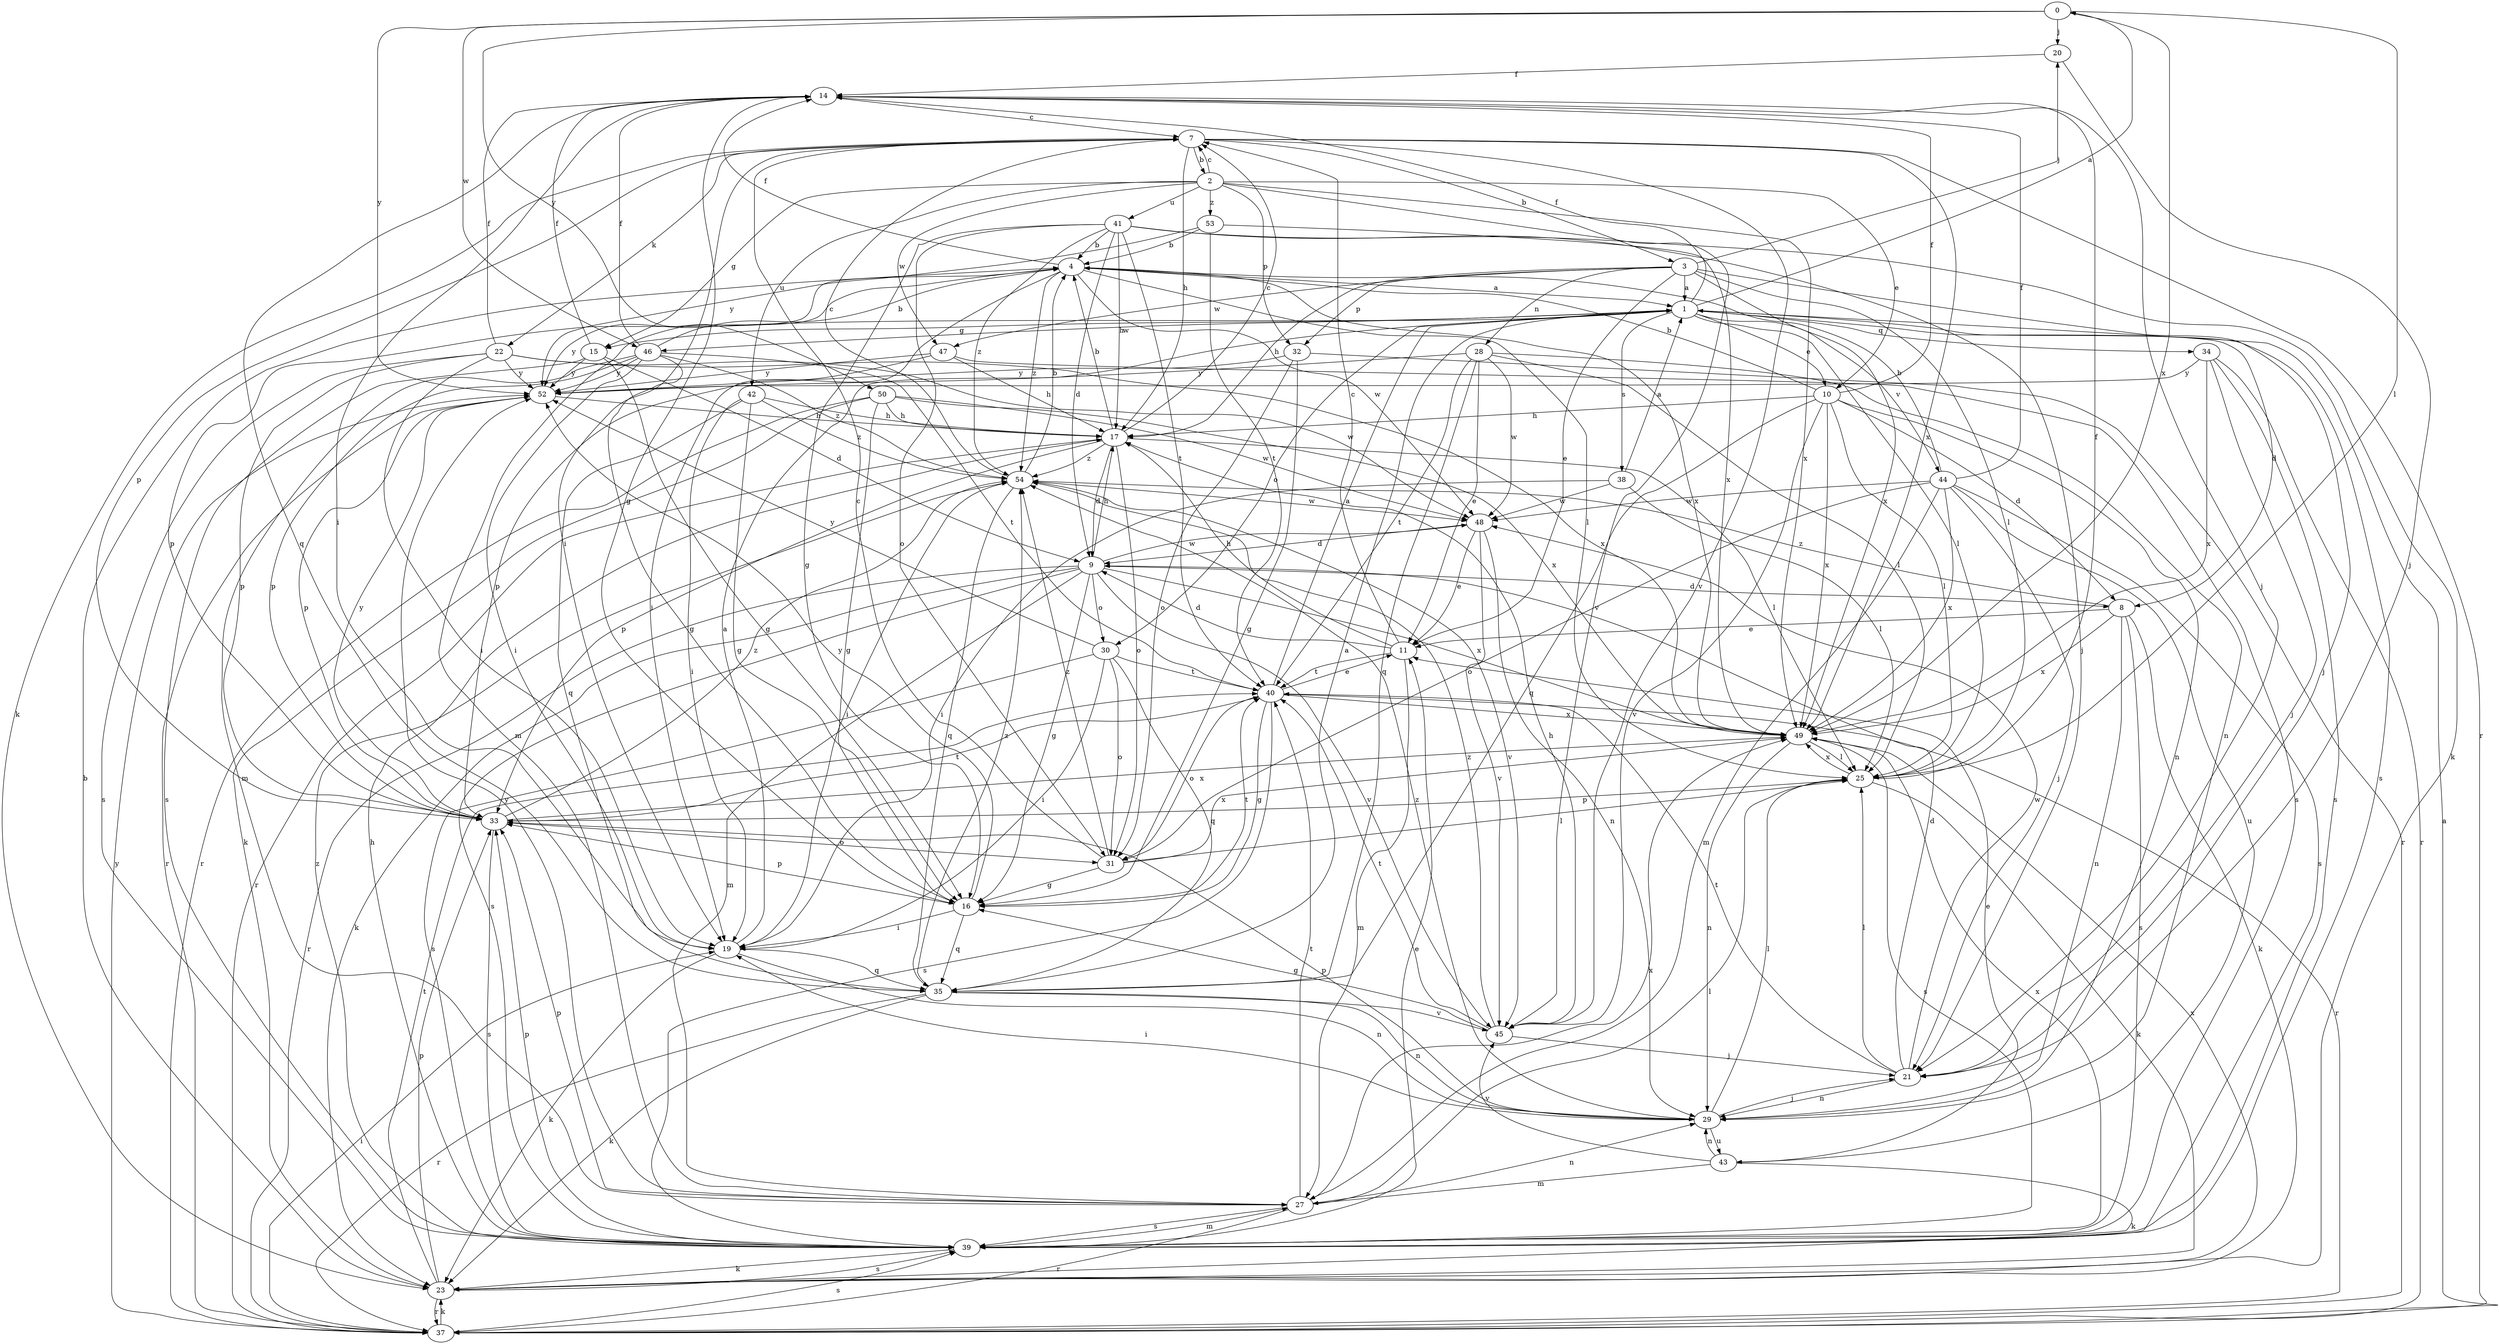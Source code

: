 strict digraph  {
0;
1;
2;
3;
4;
7;
8;
9;
10;
11;
14;
15;
16;
17;
19;
20;
21;
22;
23;
25;
27;
28;
29;
30;
31;
32;
33;
34;
35;
37;
38;
39;
40;
41;
42;
43;
44;
45;
46;
47;
48;
49;
50;
52;
53;
54;
0 -> 20  [label=j];
0 -> 25  [label=l];
0 -> 46  [label=w];
0 -> 49  [label=x];
0 -> 50  [label=y];
0 -> 52  [label=y];
1 -> 0  [label=a];
1 -> 8  [label=d];
1 -> 10  [label=e];
1 -> 14  [label=f];
1 -> 15  [label=g];
1 -> 25  [label=l];
1 -> 30  [label=o];
1 -> 34  [label=q];
1 -> 38  [label=s];
1 -> 39  [label=s];
1 -> 44  [label=v];
1 -> 46  [label=w];
1 -> 52  [label=y];
2 -> 7  [label=c];
2 -> 10  [label=e];
2 -> 15  [label=g];
2 -> 32  [label=p];
2 -> 41  [label=u];
2 -> 42  [label=u];
2 -> 45  [label=v];
2 -> 47  [label=w];
2 -> 49  [label=x];
2 -> 53  [label=z];
3 -> 1  [label=a];
3 -> 11  [label=e];
3 -> 17  [label=h];
3 -> 20  [label=j];
3 -> 21  [label=j];
3 -> 25  [label=l];
3 -> 28  [label=n];
3 -> 32  [label=p];
3 -> 47  [label=w];
3 -> 49  [label=x];
4 -> 1  [label=a];
4 -> 14  [label=f];
4 -> 19  [label=i];
4 -> 25  [label=l];
4 -> 27  [label=m];
4 -> 33  [label=p];
4 -> 48  [label=w];
4 -> 49  [label=x];
4 -> 54  [label=z];
7 -> 2  [label=b];
7 -> 3  [label=b];
7 -> 17  [label=h];
7 -> 19  [label=i];
7 -> 22  [label=k];
7 -> 23  [label=k];
7 -> 33  [label=p];
7 -> 37  [label=r];
7 -> 45  [label=v];
7 -> 49  [label=x];
8 -> 11  [label=e];
8 -> 23  [label=k];
8 -> 29  [label=n];
8 -> 39  [label=s];
8 -> 49  [label=x];
8 -> 54  [label=z];
9 -> 8  [label=d];
9 -> 16  [label=g];
9 -> 17  [label=h];
9 -> 23  [label=k];
9 -> 27  [label=m];
9 -> 30  [label=o];
9 -> 37  [label=r];
9 -> 39  [label=s];
9 -> 45  [label=v];
9 -> 48  [label=w];
9 -> 49  [label=x];
10 -> 4  [label=b];
10 -> 8  [label=d];
10 -> 14  [label=f];
10 -> 17  [label=h];
10 -> 25  [label=l];
10 -> 29  [label=n];
10 -> 35  [label=q];
10 -> 45  [label=v];
10 -> 49  [label=x];
11 -> 7  [label=c];
11 -> 9  [label=d];
11 -> 17  [label=h];
11 -> 27  [label=m];
11 -> 40  [label=t];
14 -> 7  [label=c];
14 -> 16  [label=g];
14 -> 19  [label=i];
14 -> 21  [label=j];
14 -> 35  [label=q];
15 -> 9  [label=d];
15 -> 14  [label=f];
15 -> 16  [label=g];
15 -> 39  [label=s];
15 -> 52  [label=y];
16 -> 19  [label=i];
16 -> 33  [label=p];
16 -> 35  [label=q];
16 -> 40  [label=t];
16 -> 52  [label=y];
17 -> 4  [label=b];
17 -> 7  [label=c];
17 -> 9  [label=d];
17 -> 25  [label=l];
17 -> 31  [label=o];
17 -> 33  [label=p];
17 -> 37  [label=r];
17 -> 54  [label=z];
19 -> 1  [label=a];
19 -> 23  [label=k];
19 -> 29  [label=n];
19 -> 35  [label=q];
20 -> 14  [label=f];
20 -> 21  [label=j];
21 -> 9  [label=d];
21 -> 25  [label=l];
21 -> 29  [label=n];
21 -> 40  [label=t];
21 -> 48  [label=w];
22 -> 14  [label=f];
22 -> 19  [label=i];
22 -> 33  [label=p];
22 -> 39  [label=s];
22 -> 48  [label=w];
22 -> 49  [label=x];
22 -> 52  [label=y];
23 -> 4  [label=b];
23 -> 33  [label=p];
23 -> 37  [label=r];
23 -> 39  [label=s];
23 -> 40  [label=t];
23 -> 49  [label=x];
25 -> 14  [label=f];
25 -> 23  [label=k];
25 -> 33  [label=p];
25 -> 49  [label=x];
27 -> 25  [label=l];
27 -> 29  [label=n];
27 -> 33  [label=p];
27 -> 37  [label=r];
27 -> 39  [label=s];
27 -> 40  [label=t];
27 -> 49  [label=x];
27 -> 52  [label=y];
28 -> 11  [label=e];
28 -> 25  [label=l];
28 -> 29  [label=n];
28 -> 35  [label=q];
28 -> 40  [label=t];
28 -> 48  [label=w];
28 -> 52  [label=y];
29 -> 19  [label=i];
29 -> 21  [label=j];
29 -> 25  [label=l];
29 -> 33  [label=p];
29 -> 43  [label=u];
29 -> 54  [label=z];
30 -> 19  [label=i];
30 -> 31  [label=o];
30 -> 35  [label=q];
30 -> 39  [label=s];
30 -> 40  [label=t];
30 -> 52  [label=y];
31 -> 7  [label=c];
31 -> 16  [label=g];
31 -> 25  [label=l];
31 -> 49  [label=x];
31 -> 54  [label=z];
32 -> 16  [label=g];
32 -> 31  [label=o];
32 -> 37  [label=r];
32 -> 52  [label=y];
33 -> 31  [label=o];
33 -> 39  [label=s];
33 -> 40  [label=t];
33 -> 49  [label=x];
33 -> 52  [label=y];
33 -> 54  [label=z];
34 -> 21  [label=j];
34 -> 37  [label=r];
34 -> 39  [label=s];
34 -> 49  [label=x];
34 -> 52  [label=y];
35 -> 1  [label=a];
35 -> 23  [label=k];
35 -> 29  [label=n];
35 -> 37  [label=r];
35 -> 45  [label=v];
35 -> 54  [label=z];
37 -> 1  [label=a];
37 -> 19  [label=i];
37 -> 23  [label=k];
37 -> 39  [label=s];
37 -> 52  [label=y];
38 -> 1  [label=a];
38 -> 19  [label=i];
38 -> 25  [label=l];
38 -> 48  [label=w];
39 -> 11  [label=e];
39 -> 17  [label=h];
39 -> 23  [label=k];
39 -> 27  [label=m];
39 -> 33  [label=p];
39 -> 49  [label=x];
39 -> 54  [label=z];
40 -> 1  [label=a];
40 -> 11  [label=e];
40 -> 16  [label=g];
40 -> 31  [label=o];
40 -> 37  [label=r];
40 -> 39  [label=s];
40 -> 49  [label=x];
41 -> 4  [label=b];
41 -> 9  [label=d];
41 -> 16  [label=g];
41 -> 17  [label=h];
41 -> 21  [label=j];
41 -> 23  [label=k];
41 -> 31  [label=o];
41 -> 40  [label=t];
41 -> 54  [label=z];
42 -> 16  [label=g];
42 -> 17  [label=h];
42 -> 19  [label=i];
42 -> 35  [label=q];
42 -> 54  [label=z];
43 -> 11  [label=e];
43 -> 23  [label=k];
43 -> 27  [label=m];
43 -> 29  [label=n];
43 -> 45  [label=v];
44 -> 4  [label=b];
44 -> 14  [label=f];
44 -> 21  [label=j];
44 -> 27  [label=m];
44 -> 31  [label=o];
44 -> 39  [label=s];
44 -> 43  [label=u];
44 -> 48  [label=w];
44 -> 49  [label=x];
45 -> 16  [label=g];
45 -> 17  [label=h];
45 -> 21  [label=j];
45 -> 40  [label=t];
45 -> 54  [label=z];
46 -> 4  [label=b];
46 -> 14  [label=f];
46 -> 16  [label=g];
46 -> 19  [label=i];
46 -> 27  [label=m];
46 -> 33  [label=p];
46 -> 40  [label=t];
46 -> 52  [label=y];
46 -> 54  [label=z];
47 -> 17  [label=h];
47 -> 33  [label=p];
47 -> 39  [label=s];
47 -> 52  [label=y];
48 -> 9  [label=d];
48 -> 11  [label=e];
48 -> 29  [label=n];
48 -> 45  [label=v];
49 -> 25  [label=l];
49 -> 29  [label=n];
49 -> 39  [label=s];
50 -> 16  [label=g];
50 -> 17  [label=h];
50 -> 23  [label=k];
50 -> 37  [label=r];
50 -> 48  [label=w];
50 -> 49  [label=x];
52 -> 17  [label=h];
52 -> 33  [label=p];
52 -> 37  [label=r];
53 -> 4  [label=b];
53 -> 40  [label=t];
53 -> 49  [label=x];
53 -> 52  [label=y];
54 -> 4  [label=b];
54 -> 7  [label=c];
54 -> 19  [label=i];
54 -> 35  [label=q];
54 -> 45  [label=v];
54 -> 48  [label=w];
}
